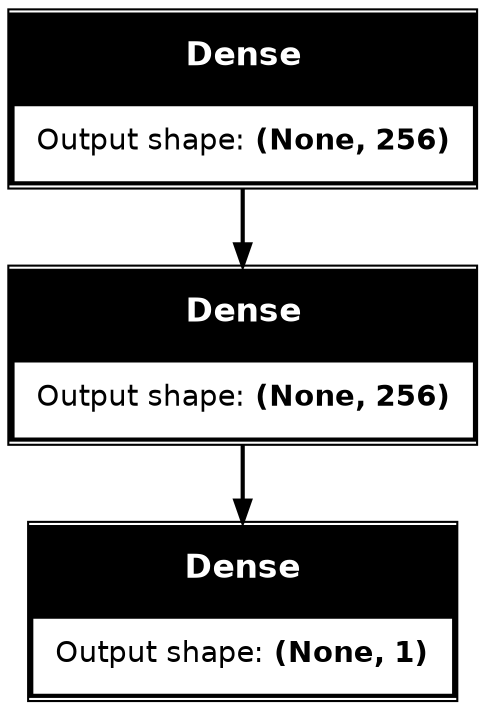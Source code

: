 digraph G {
	graph [bb="0,0,195.5,328.5",
		concentrate=True,
		dpi=200,
		rankdir=TB,
		splines=ortho
	];
	node [label="\N",
		shape=record
	];
	2033119187408	[border=0,
		fontname=Helvetica,
		height=1.1875,
		label=<<table border="0" cellborder="1" bgcolor="black" cellpadding="10"><tr><td colspan="1" bgcolor="black"><font point-size="16" color="white"><b>Dense</b></font></td></tr><tr><td bgcolor="white"><font point-size="14">Output shape: <b>(None, 256)</b></font></td></tr></table>>,
		margin=0,
		pos="97.75,285.75",
		rects="0,243.5,195.5,328",
		width=2.7153];
	2033154937872	[border=0,
		fontname=Helvetica,
		height=1.1875,
		label=<<table border="0" cellborder="1" bgcolor="black" cellpadding="10"><tr><td colspan="1" bgcolor="black"><font point-size="16" color="white"><b>Dense</b></font></td></tr><tr><td bgcolor="white"><font point-size="14">Output shape: <b>(None, 256)</b></font></td></tr></table>>,
		margin=0,
		pos="97.75,164.25",
		rects="0,122,195.5,206.5",
		width=2.7153];
	2033119187408 -> 2033154937872	[penwidth=2,
		pos="e,97.75,206.93 97.75,243.26 97.75,243.26 97.75,219.95 97.75,219.95"];
	2033163618128	[border=0,
		fontname=Helvetica,
		height=1.1875,
		label=<<table border="0" cellborder="1" bgcolor="black" cellpadding="10"><tr><td colspan="1" bgcolor="black"><font point-size="16" color="white"><b>Dense</b></font></td></tr><tr><td bgcolor="white"><font point-size="14">Output shape: <b>(None, 1)</b></font></td></tr></table>>,
		margin=0,
		pos="97.75,42.75",
		rects="8.25,0.5,187.25,85",
		width=2.4861];
	2033154937872 -> 2033163618128	[penwidth=2,
		pos="e,97.75,85.426 97.75,121.76 97.75,121.76 97.75,98.453 97.75,98.453"];
}
